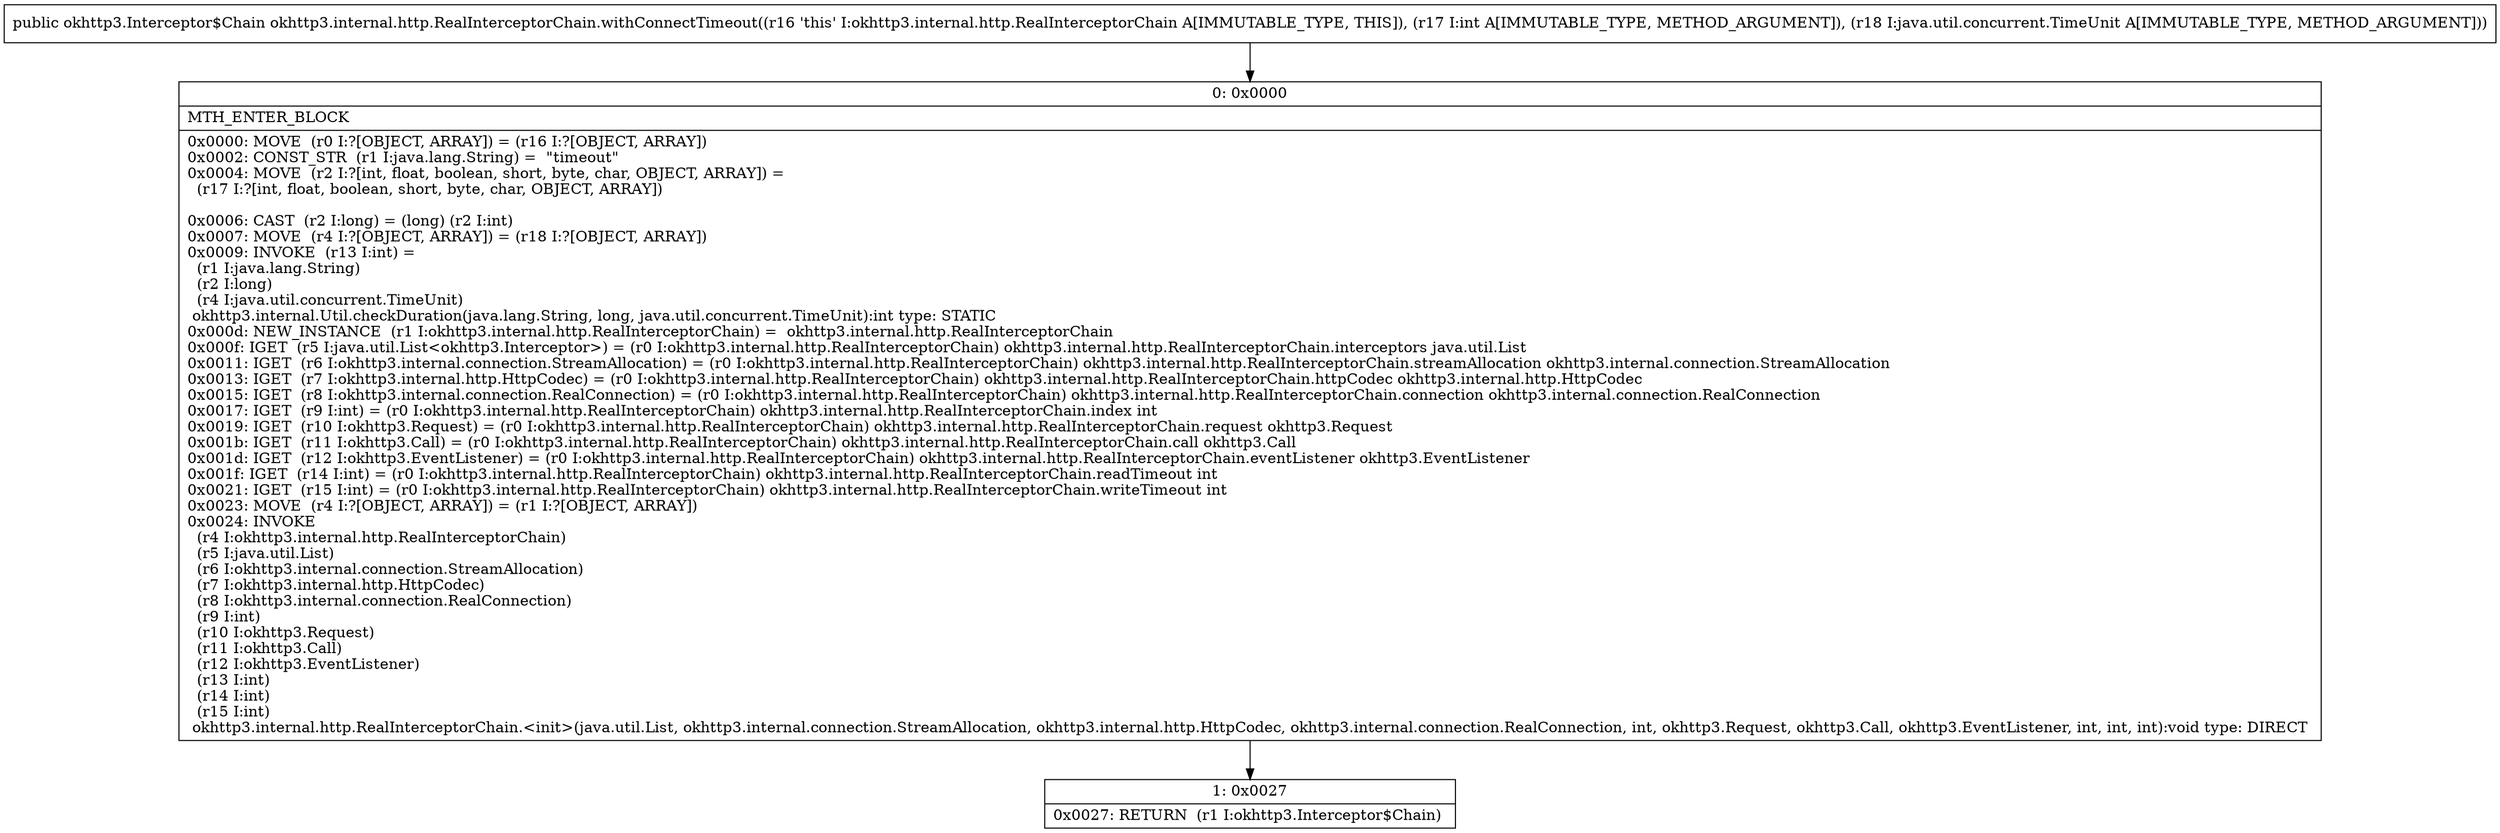 digraph "CFG forokhttp3.internal.http.RealInterceptorChain.withConnectTimeout(ILjava\/util\/concurrent\/TimeUnit;)Lokhttp3\/Interceptor$Chain;" {
Node_0 [shape=record,label="{0\:\ 0x0000|MTH_ENTER_BLOCK\l|0x0000: MOVE  (r0 I:?[OBJECT, ARRAY]) = (r16 I:?[OBJECT, ARRAY]) \l0x0002: CONST_STR  (r1 I:java.lang.String) =  \"timeout\" \l0x0004: MOVE  (r2 I:?[int, float, boolean, short, byte, char, OBJECT, ARRAY]) = \l  (r17 I:?[int, float, boolean, short, byte, char, OBJECT, ARRAY])\l \l0x0006: CAST  (r2 I:long) = (long) (r2 I:int) \l0x0007: MOVE  (r4 I:?[OBJECT, ARRAY]) = (r18 I:?[OBJECT, ARRAY]) \l0x0009: INVOKE  (r13 I:int) = \l  (r1 I:java.lang.String)\l  (r2 I:long)\l  (r4 I:java.util.concurrent.TimeUnit)\l okhttp3.internal.Util.checkDuration(java.lang.String, long, java.util.concurrent.TimeUnit):int type: STATIC \l0x000d: NEW_INSTANCE  (r1 I:okhttp3.internal.http.RealInterceptorChain) =  okhttp3.internal.http.RealInterceptorChain \l0x000f: IGET  (r5 I:java.util.List\<okhttp3.Interceptor\>) = (r0 I:okhttp3.internal.http.RealInterceptorChain) okhttp3.internal.http.RealInterceptorChain.interceptors java.util.List \l0x0011: IGET  (r6 I:okhttp3.internal.connection.StreamAllocation) = (r0 I:okhttp3.internal.http.RealInterceptorChain) okhttp3.internal.http.RealInterceptorChain.streamAllocation okhttp3.internal.connection.StreamAllocation \l0x0013: IGET  (r7 I:okhttp3.internal.http.HttpCodec) = (r0 I:okhttp3.internal.http.RealInterceptorChain) okhttp3.internal.http.RealInterceptorChain.httpCodec okhttp3.internal.http.HttpCodec \l0x0015: IGET  (r8 I:okhttp3.internal.connection.RealConnection) = (r0 I:okhttp3.internal.http.RealInterceptorChain) okhttp3.internal.http.RealInterceptorChain.connection okhttp3.internal.connection.RealConnection \l0x0017: IGET  (r9 I:int) = (r0 I:okhttp3.internal.http.RealInterceptorChain) okhttp3.internal.http.RealInterceptorChain.index int \l0x0019: IGET  (r10 I:okhttp3.Request) = (r0 I:okhttp3.internal.http.RealInterceptorChain) okhttp3.internal.http.RealInterceptorChain.request okhttp3.Request \l0x001b: IGET  (r11 I:okhttp3.Call) = (r0 I:okhttp3.internal.http.RealInterceptorChain) okhttp3.internal.http.RealInterceptorChain.call okhttp3.Call \l0x001d: IGET  (r12 I:okhttp3.EventListener) = (r0 I:okhttp3.internal.http.RealInterceptorChain) okhttp3.internal.http.RealInterceptorChain.eventListener okhttp3.EventListener \l0x001f: IGET  (r14 I:int) = (r0 I:okhttp3.internal.http.RealInterceptorChain) okhttp3.internal.http.RealInterceptorChain.readTimeout int \l0x0021: IGET  (r15 I:int) = (r0 I:okhttp3.internal.http.RealInterceptorChain) okhttp3.internal.http.RealInterceptorChain.writeTimeout int \l0x0023: MOVE  (r4 I:?[OBJECT, ARRAY]) = (r1 I:?[OBJECT, ARRAY]) \l0x0024: INVOKE  \l  (r4 I:okhttp3.internal.http.RealInterceptorChain)\l  (r5 I:java.util.List)\l  (r6 I:okhttp3.internal.connection.StreamAllocation)\l  (r7 I:okhttp3.internal.http.HttpCodec)\l  (r8 I:okhttp3.internal.connection.RealConnection)\l  (r9 I:int)\l  (r10 I:okhttp3.Request)\l  (r11 I:okhttp3.Call)\l  (r12 I:okhttp3.EventListener)\l  (r13 I:int)\l  (r14 I:int)\l  (r15 I:int)\l okhttp3.internal.http.RealInterceptorChain.\<init\>(java.util.List, okhttp3.internal.connection.StreamAllocation, okhttp3.internal.http.HttpCodec, okhttp3.internal.connection.RealConnection, int, okhttp3.Request, okhttp3.Call, okhttp3.EventListener, int, int, int):void type: DIRECT \l}"];
Node_1 [shape=record,label="{1\:\ 0x0027|0x0027: RETURN  (r1 I:okhttp3.Interceptor$Chain) \l}"];
MethodNode[shape=record,label="{public okhttp3.Interceptor$Chain okhttp3.internal.http.RealInterceptorChain.withConnectTimeout((r16 'this' I:okhttp3.internal.http.RealInterceptorChain A[IMMUTABLE_TYPE, THIS]), (r17 I:int A[IMMUTABLE_TYPE, METHOD_ARGUMENT]), (r18 I:java.util.concurrent.TimeUnit A[IMMUTABLE_TYPE, METHOD_ARGUMENT])) }"];
MethodNode -> Node_0;
Node_0 -> Node_1;
}

